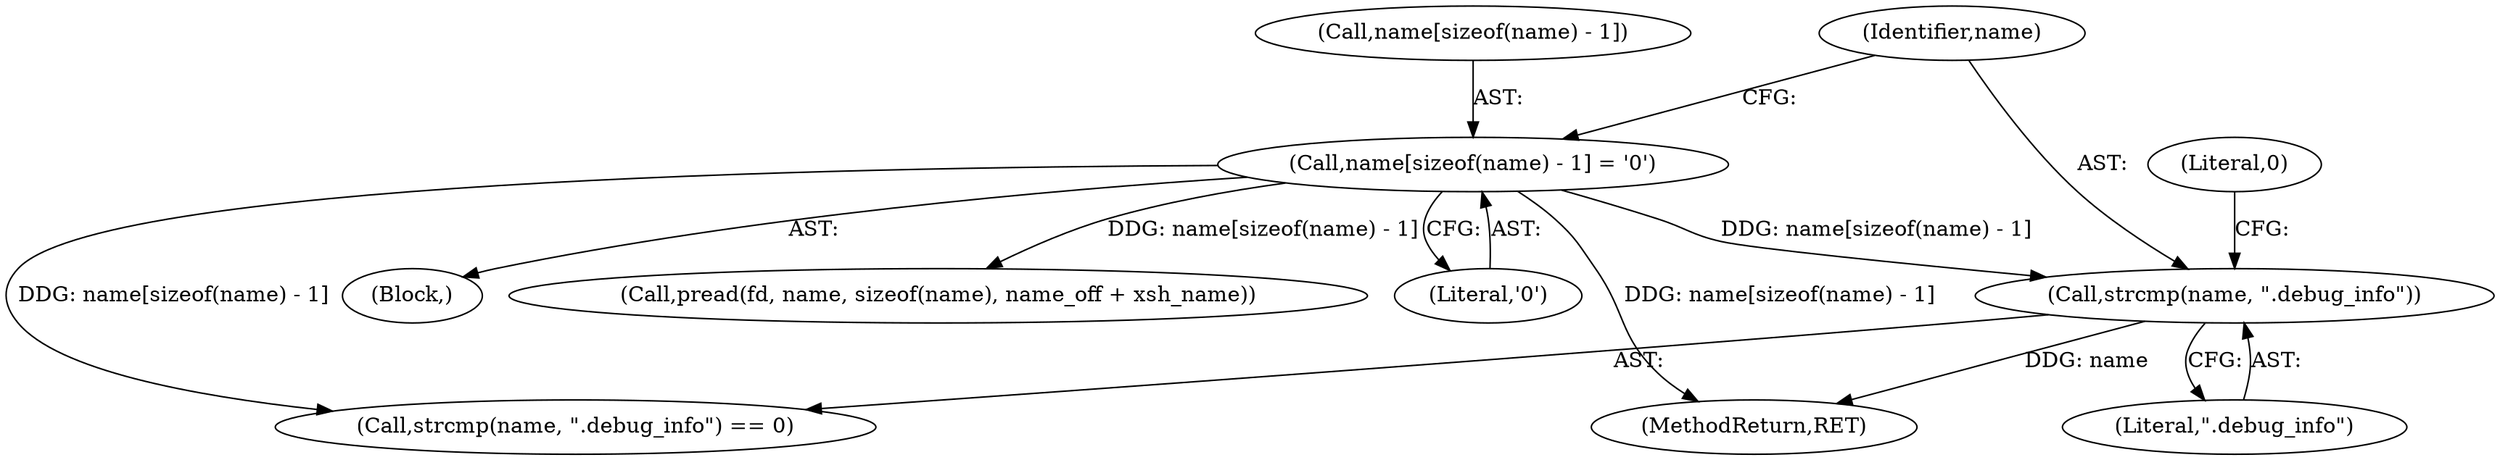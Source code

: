 digraph "0_file_d7cdad007c507e6c79f51f058dd77fab70ceb9f6@API" {
"1000217" [label="(Call,strcmp(name, \".debug_info\"))"];
"1000207" [label="(Call,name[sizeof(name) - 1] = '\0')"];
"1000214" [label="(Literal,'\0')"];
"1000220" [label="(Literal,0)"];
"1000217" [label="(Call,strcmp(name, \".debug_info\"))"];
"1000208" [label="(Call,name[sizeof(name) - 1])"];
"1000218" [label="(Identifier,name)"];
"1000216" [label="(Call,strcmp(name, \".debug_info\") == 0)"];
"1000695" [label="(MethodReturn,RET)"];
"1000188" [label="(Block,)"];
"1000191" [label="(Call,pread(fd, name, sizeof(name), name_off + xsh_name))"];
"1000207" [label="(Call,name[sizeof(name) - 1] = '\0')"];
"1000219" [label="(Literal,\".debug_info\")"];
"1000217" -> "1000216"  [label="AST: "];
"1000217" -> "1000219"  [label="CFG: "];
"1000218" -> "1000217"  [label="AST: "];
"1000219" -> "1000217"  [label="AST: "];
"1000220" -> "1000217"  [label="CFG: "];
"1000217" -> "1000695"  [label="DDG: name"];
"1000207" -> "1000217"  [label="DDG: name[sizeof(name) - 1]"];
"1000207" -> "1000188"  [label="AST: "];
"1000207" -> "1000214"  [label="CFG: "];
"1000208" -> "1000207"  [label="AST: "];
"1000214" -> "1000207"  [label="AST: "];
"1000218" -> "1000207"  [label="CFG: "];
"1000207" -> "1000695"  [label="DDG: name[sizeof(name) - 1]"];
"1000207" -> "1000191"  [label="DDG: name[sizeof(name) - 1]"];
"1000207" -> "1000216"  [label="DDG: name[sizeof(name) - 1]"];
}
